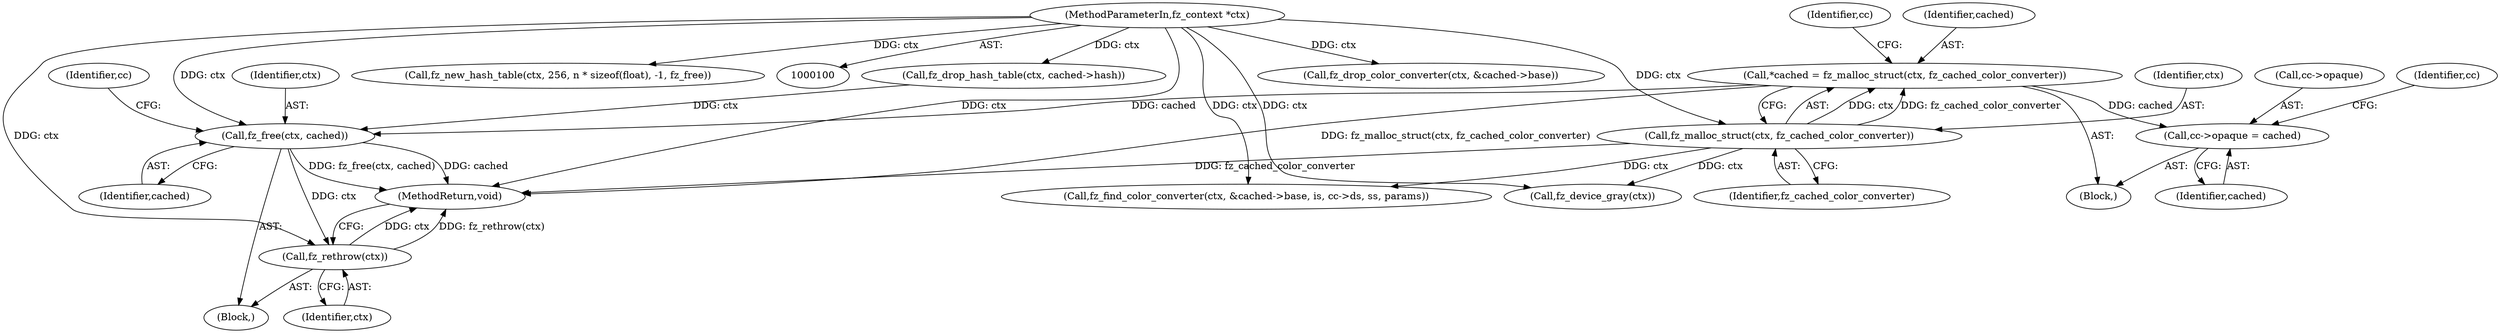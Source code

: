 digraph "0_ghostscript_83d4dae44c71816c084a635550acc1a51529b881@API" {
"1000115" [label="(Call,*cached = fz_malloc_struct(ctx, fz_cached_color_converter))"];
"1000117" [label="(Call,fz_malloc_struct(ctx, fz_cached_color_converter))"];
"1000101" [label="(MethodParameterIn,fz_context *ctx)"];
"1000120" [label="(Call,cc->opaque = cached)"];
"1000188" [label="(Call,fz_free(ctx, cached))"];
"1000196" [label="(Call,fz_rethrow(ctx))"];
"1000101" [label="(MethodParameterIn,fz_context *ctx)"];
"1000117" [label="(Call,fz_malloc_struct(ctx, fz_cached_color_converter))"];
"1000119" [label="(Identifier,fz_cached_color_converter)"];
"1000183" [label="(Call,fz_drop_hash_table(ctx, cached->hash))"];
"1000115" [label="(Call,*cached = fz_malloc_struct(ctx, fz_cached_color_converter))"];
"1000118" [label="(Identifier,ctx)"];
"1000176" [label="(Block,)"];
"1000177" [label="(Call,fz_drop_color_converter(ctx, &cached->base))"];
"1000150" [label="(Call,fz_find_color_converter(ctx, &cached->base, is, cc->ds, ss, params))"];
"1000198" [label="(MethodReturn,void)"];
"1000107" [label="(Block,)"];
"1000197" [label="(Identifier,ctx)"];
"1000122" [label="(Identifier,cc)"];
"1000193" [label="(Identifier,cc)"];
"1000189" [label="(Identifier,ctx)"];
"1000196" [label="(Call,fz_rethrow(ctx))"];
"1000116" [label="(Identifier,cached)"];
"1000120" [label="(Call,cc->opaque = cached)"];
"1000137" [label="(Call,fz_device_gray(ctx))"];
"1000127" [label="(Identifier,cc)"];
"1000188" [label="(Call,fz_free(ctx, cached))"];
"1000166" [label="(Call,fz_new_hash_table(ctx, 256, n * sizeof(float), -1, fz_free))"];
"1000121" [label="(Call,cc->opaque)"];
"1000190" [label="(Identifier,cached)"];
"1000124" [label="(Identifier,cached)"];
"1000115" -> "1000107"  [label="AST: "];
"1000115" -> "1000117"  [label="CFG: "];
"1000116" -> "1000115"  [label="AST: "];
"1000117" -> "1000115"  [label="AST: "];
"1000122" -> "1000115"  [label="CFG: "];
"1000115" -> "1000198"  [label="DDG: fz_malloc_struct(ctx, fz_cached_color_converter)"];
"1000117" -> "1000115"  [label="DDG: ctx"];
"1000117" -> "1000115"  [label="DDG: fz_cached_color_converter"];
"1000115" -> "1000120"  [label="DDG: cached"];
"1000115" -> "1000188"  [label="DDG: cached"];
"1000117" -> "1000119"  [label="CFG: "];
"1000118" -> "1000117"  [label="AST: "];
"1000119" -> "1000117"  [label="AST: "];
"1000117" -> "1000198"  [label="DDG: fz_cached_color_converter"];
"1000101" -> "1000117"  [label="DDG: ctx"];
"1000117" -> "1000137"  [label="DDG: ctx"];
"1000117" -> "1000150"  [label="DDG: ctx"];
"1000101" -> "1000100"  [label="AST: "];
"1000101" -> "1000198"  [label="DDG: ctx"];
"1000101" -> "1000137"  [label="DDG: ctx"];
"1000101" -> "1000150"  [label="DDG: ctx"];
"1000101" -> "1000166"  [label="DDG: ctx"];
"1000101" -> "1000177"  [label="DDG: ctx"];
"1000101" -> "1000183"  [label="DDG: ctx"];
"1000101" -> "1000188"  [label="DDG: ctx"];
"1000101" -> "1000196"  [label="DDG: ctx"];
"1000120" -> "1000107"  [label="AST: "];
"1000120" -> "1000124"  [label="CFG: "];
"1000121" -> "1000120"  [label="AST: "];
"1000124" -> "1000120"  [label="AST: "];
"1000127" -> "1000120"  [label="CFG: "];
"1000188" -> "1000176"  [label="AST: "];
"1000188" -> "1000190"  [label="CFG: "];
"1000189" -> "1000188"  [label="AST: "];
"1000190" -> "1000188"  [label="AST: "];
"1000193" -> "1000188"  [label="CFG: "];
"1000188" -> "1000198"  [label="DDG: fz_free(ctx, cached)"];
"1000188" -> "1000198"  [label="DDG: cached"];
"1000183" -> "1000188"  [label="DDG: ctx"];
"1000188" -> "1000196"  [label="DDG: ctx"];
"1000196" -> "1000176"  [label="AST: "];
"1000196" -> "1000197"  [label="CFG: "];
"1000197" -> "1000196"  [label="AST: "];
"1000198" -> "1000196"  [label="CFG: "];
"1000196" -> "1000198"  [label="DDG: ctx"];
"1000196" -> "1000198"  [label="DDG: fz_rethrow(ctx)"];
}
